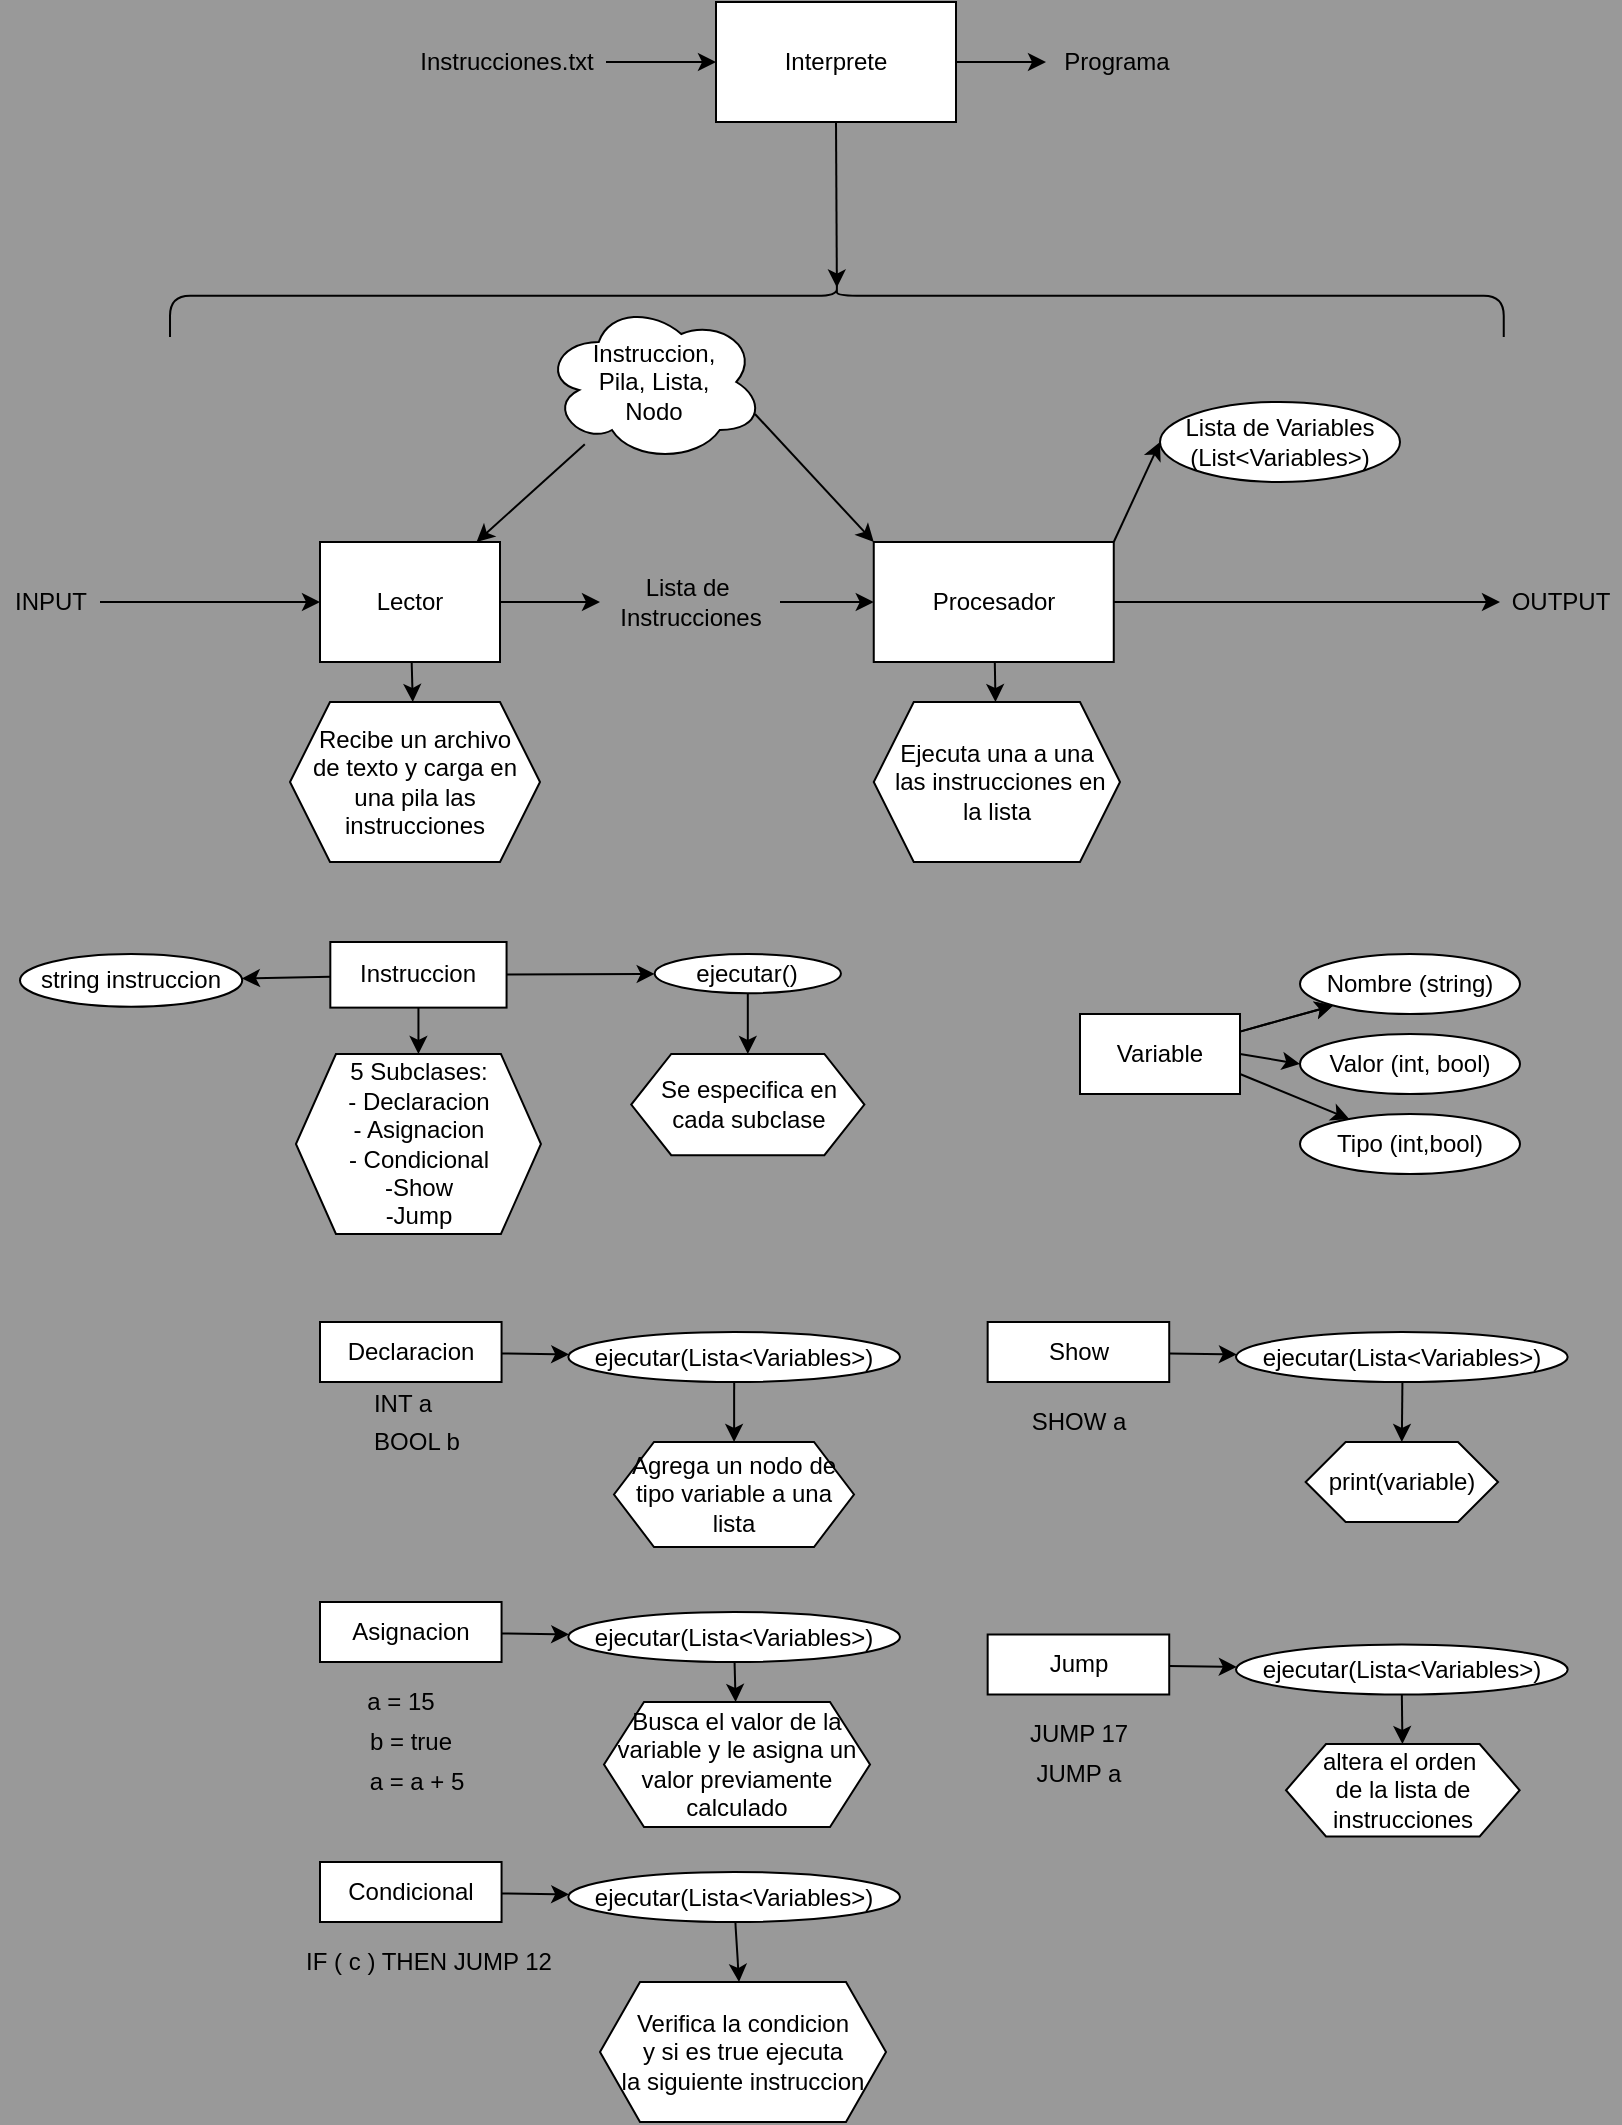 <mxfile>
    <diagram id="c-WIFIiZR4RfCXL9EPzi" name="Page-1">
        <mxGraphModel dx="1186" dy="469" grid="1" gridSize="10" guides="1" tooltips="1" connect="1" arrows="1" fold="1" page="1" pageScale="1" pageWidth="850" pageHeight="1100" background="#999999" math="0" shadow="0">
            <root>
                <mxCell id="0"/>
                <mxCell id="1" parent="0"/>
                <mxCell id="8" value="" style="edgeStyle=none;html=1;" edge="1" parent="1" source="2" target="6">
                    <mxGeometry relative="1" as="geometry"/>
                </mxCell>
                <mxCell id="17" style="edgeStyle=none;html=1;exitX=0.5;exitY=1;exitDx=0;exitDy=0;entryX=0.1;entryY=0.5;entryDx=0;entryDy=0;entryPerimeter=0;" edge="1" parent="1" source="2" target="14">
                    <mxGeometry relative="1" as="geometry"/>
                </mxCell>
                <mxCell id="2" value="Interprete" style="whiteSpace=wrap;html=1;" vertex="1" parent="1">
                    <mxGeometry x="378" y="20" width="120" height="60" as="geometry"/>
                </mxCell>
                <mxCell id="5" value="" style="edgeStyle=none;html=1;" edge="1" parent="1" source="4" target="2">
                    <mxGeometry relative="1" as="geometry"/>
                </mxCell>
                <mxCell id="4" value="Instrucciones.txt" style="text;html=1;align=center;verticalAlign=middle;resizable=0;points=[];autosize=1;strokeColor=none;fillColor=none;" vertex="1" parent="1">
                    <mxGeometry x="223" y="40" width="100" height="20" as="geometry"/>
                </mxCell>
                <mxCell id="6" value="Programa" style="text;html=1;align=center;verticalAlign=middle;resizable=0;points=[];autosize=1;strokeColor=none;fillColor=none;" vertex="1" parent="1">
                    <mxGeometry x="543" y="40" width="70" height="20" as="geometry"/>
                </mxCell>
                <mxCell id="14" value="" style="shape=curlyBracket;whiteSpace=wrap;html=1;rounded=1;flipH=1;rotation=-90;size=0.25;" vertex="1" parent="1">
                    <mxGeometry x="424.69" y="-159.68" width="27.5" height="666.87" as="geometry"/>
                </mxCell>
                <mxCell id="24" value="" style="edgeStyle=none;html=1;" edge="1" parent="1" source="18" target="23">
                    <mxGeometry relative="1" as="geometry"/>
                </mxCell>
                <mxCell id="38" value="" style="edgeStyle=none;html=1;" edge="1" parent="1" source="18" target="37">
                    <mxGeometry relative="1" as="geometry"/>
                </mxCell>
                <mxCell id="18" value="Lector" style="whiteSpace=wrap;html=1;" vertex="1" parent="1">
                    <mxGeometry x="180" y="290" width="90" height="60" as="geometry"/>
                </mxCell>
                <mxCell id="20" value="" style="edgeStyle=none;html=1;" edge="1" parent="1" source="19" target="18">
                    <mxGeometry relative="1" as="geometry"/>
                </mxCell>
                <mxCell id="19" value="INPUT" style="text;html=1;align=center;verticalAlign=middle;resizable=0;points=[];autosize=1;strokeColor=none;fillColor=none;" vertex="1" parent="1">
                    <mxGeometry x="20" y="310" width="50" height="20" as="geometry"/>
                </mxCell>
                <mxCell id="29" value="" style="edgeStyle=none;html=1;" edge="1" parent="1" source="23" target="28">
                    <mxGeometry relative="1" as="geometry"/>
                </mxCell>
                <mxCell id="23" value="Lista de&amp;nbsp;&lt;br&gt;Instrucciones" style="text;html=1;align=center;verticalAlign=middle;resizable=0;points=[];autosize=1;strokeColor=none;fillColor=none;" vertex="1" parent="1">
                    <mxGeometry x="320" y="305" width="90" height="30" as="geometry"/>
                </mxCell>
                <mxCell id="27" value="" style="edgeStyle=none;html=1;" edge="1" parent="1" source="26" target="18">
                    <mxGeometry relative="1" as="geometry"/>
                </mxCell>
                <mxCell id="33" style="edgeStyle=none;html=1;exitX=0.96;exitY=0.7;exitDx=0;exitDy=0;exitPerimeter=0;entryX=0;entryY=0;entryDx=0;entryDy=0;" edge="1" parent="1" source="26" target="28">
                    <mxGeometry relative="1" as="geometry"/>
                </mxCell>
                <mxCell id="26" value="Instruccion,&lt;br&gt;Pila, Lista, &lt;br&gt;Nodo" style="ellipse;shape=cloud;whiteSpace=wrap;html=1;" vertex="1" parent="1">
                    <mxGeometry x="291.88" y="170" width="110" height="80" as="geometry"/>
                </mxCell>
                <mxCell id="31" value="" style="edgeStyle=none;html=1;" edge="1" parent="1" source="28" target="30">
                    <mxGeometry relative="1" as="geometry"/>
                </mxCell>
                <mxCell id="40" value="" style="edgeStyle=none;html=1;" edge="1" parent="1" source="28" target="39">
                    <mxGeometry relative="1" as="geometry"/>
                </mxCell>
                <mxCell id="58" style="edgeStyle=none;html=1;exitX=1;exitY=0;exitDx=0;exitDy=0;entryX=0;entryY=0.5;entryDx=0;entryDy=0;" edge="1" parent="1" source="28" target="59">
                    <mxGeometry relative="1" as="geometry">
                        <mxPoint x="620" y="260" as="targetPoint"/>
                    </mxGeometry>
                </mxCell>
                <mxCell id="28" value="Procesador" style="whiteSpace=wrap;html=1;" vertex="1" parent="1">
                    <mxGeometry x="456.88" y="290" width="120" height="60" as="geometry"/>
                </mxCell>
                <mxCell id="30" value="OUTPUT" style="text;html=1;align=center;verticalAlign=middle;resizable=0;points=[];autosize=1;strokeColor=none;fillColor=none;" vertex="1" parent="1">
                    <mxGeometry x="770" y="310" width="60" height="20" as="geometry"/>
                </mxCell>
                <mxCell id="37" value="Recibe un archivo&lt;br&gt;de texto y carga en&lt;br&gt;una pila las instrucciones" style="shape=hexagon;perimeter=hexagonPerimeter2;whiteSpace=wrap;html=1;fixedSize=1;" vertex="1" parent="1">
                    <mxGeometry x="165" y="370" width="125" height="80" as="geometry"/>
                </mxCell>
                <mxCell id="39" value="Ejecuta una a una&lt;br&gt;&amp;nbsp;las instrucciones en la lista" style="shape=hexagon;perimeter=hexagonPerimeter2;whiteSpace=wrap;html=1;fixedSize=1;" vertex="1" parent="1">
                    <mxGeometry x="456.88" y="370" width="123.12" height="80" as="geometry"/>
                </mxCell>
                <mxCell id="47" value="" style="edgeStyle=none;html=1;" edge="1" parent="1" source="41" target="46">
                    <mxGeometry relative="1" as="geometry"/>
                </mxCell>
                <mxCell id="62" value="" style="edgeStyle=none;html=1;" edge="1" parent="1" source="41" target="61">
                    <mxGeometry relative="1" as="geometry"/>
                </mxCell>
                <mxCell id="76" value="" style="edgeStyle=none;html=1;" edge="1" parent="1" source="41" target="75">
                    <mxGeometry relative="1" as="geometry"/>
                </mxCell>
                <mxCell id="41" value="Instruccion" style="whiteSpace=wrap;html=1;" vertex="1" parent="1">
                    <mxGeometry x="185.16" y="490" width="88.12" height="32.81" as="geometry"/>
                </mxCell>
                <mxCell id="46" value="5 Subclases:&lt;br&gt;- Declaracion&lt;br&gt;- Asignacion&lt;br&gt;- Condicional&lt;br&gt;-Show&lt;br&gt;-Jump" style="shape=hexagon;perimeter=hexagonPerimeter2;whiteSpace=wrap;html=1;fixedSize=1;" vertex="1" parent="1">
                    <mxGeometry x="167.97" y="546" width="122.5" height="90" as="geometry"/>
                </mxCell>
                <mxCell id="50" value="" style="edgeStyle=none;html=1;" edge="1" parent="1" source="48" target="49">
                    <mxGeometry relative="1" as="geometry"/>
                </mxCell>
                <mxCell id="51" value="" style="edgeStyle=none;html=1;" edge="1" parent="1" source="48" target="49">
                    <mxGeometry relative="1" as="geometry"/>
                </mxCell>
                <mxCell id="55" style="edgeStyle=none;html=1;exitX=1;exitY=0.75;exitDx=0;exitDy=0;" edge="1" parent="1" source="48" target="54">
                    <mxGeometry relative="1" as="geometry"/>
                </mxCell>
                <mxCell id="57" style="edgeStyle=none;html=1;exitX=1;exitY=0.5;exitDx=0;exitDy=0;entryX=0;entryY=0.5;entryDx=0;entryDy=0;" edge="1" parent="1" source="48" target="52">
                    <mxGeometry relative="1" as="geometry"/>
                </mxCell>
                <mxCell id="48" value="Variable" style="whiteSpace=wrap;html=1;" vertex="1" parent="1">
                    <mxGeometry x="560" y="526" width="80" height="40" as="geometry"/>
                </mxCell>
                <mxCell id="49" value="Nombre (string)" style="ellipse;whiteSpace=wrap;html=1;" vertex="1" parent="1">
                    <mxGeometry x="670" y="496" width="110" height="30" as="geometry"/>
                </mxCell>
                <mxCell id="52" value="Valor (int, bool)" style="ellipse;whiteSpace=wrap;html=1;" vertex="1" parent="1">
                    <mxGeometry x="670" y="536" width="110" height="30" as="geometry"/>
                </mxCell>
                <mxCell id="54" value="Tipo (int,bool)" style="ellipse;whiteSpace=wrap;html=1;" vertex="1" parent="1">
                    <mxGeometry x="670" y="576" width="110" height="30" as="geometry"/>
                </mxCell>
                <mxCell id="59" value="Lista de Variables&lt;br&gt;(List&amp;lt;Variables&amp;gt;)" style="ellipse;whiteSpace=wrap;html=1;" vertex="1" parent="1">
                    <mxGeometry x="600" y="220" width="120" height="40" as="geometry"/>
                </mxCell>
                <mxCell id="64" value="" style="edgeStyle=none;html=1;" edge="1" parent="1" source="61" target="63">
                    <mxGeometry relative="1" as="geometry"/>
                </mxCell>
                <mxCell id="61" value="ejecutar()" style="ellipse;whiteSpace=wrap;html=1;" vertex="1" parent="1">
                    <mxGeometry x="347.34" y="496" width="93.13" height="19.6" as="geometry"/>
                </mxCell>
                <mxCell id="63" value="Se especifica en cada subclase" style="shape=hexagon;perimeter=hexagonPerimeter2;whiteSpace=wrap;html=1;fixedSize=1;" vertex="1" parent="1">
                    <mxGeometry x="335.62" y="546" width="116.57" height="50.6" as="geometry"/>
                </mxCell>
                <mxCell id="68" value="" style="edgeStyle=none;html=1;" edge="1" parent="1" source="65" target="67">
                    <mxGeometry relative="1" as="geometry"/>
                </mxCell>
                <mxCell id="65" value="Declaracion" style="whiteSpace=wrap;html=1;" vertex="1" parent="1">
                    <mxGeometry x="180" y="680" width="90.78" height="30" as="geometry"/>
                </mxCell>
                <mxCell id="70" value="" style="edgeStyle=none;html=1;" edge="1" parent="1" source="67" target="69">
                    <mxGeometry relative="1" as="geometry"/>
                </mxCell>
                <mxCell id="67" value="ejecutar(Lista&amp;lt;Variables&amp;gt;)" style="ellipse;whiteSpace=wrap;html=1;" vertex="1" parent="1">
                    <mxGeometry x="304.17" y="685" width="165.83" height="25" as="geometry"/>
                </mxCell>
                <mxCell id="69" value="Agrega un nodo de tipo variable a una lista" style="shape=hexagon;perimeter=hexagonPerimeter2;whiteSpace=wrap;html=1;fixedSize=1;" vertex="1" parent="1">
                    <mxGeometry x="327" y="740" width="120" height="52.5" as="geometry"/>
                </mxCell>
                <mxCell id="75" value="string instruccion" style="ellipse;whiteSpace=wrap;html=1;" vertex="1" parent="1">
                    <mxGeometry x="30" y="496" width="111.1" height="26.4" as="geometry"/>
                </mxCell>
                <mxCell id="77" value="" style="edgeStyle=none;html=1;" edge="1" parent="1" source="78" target="80">
                    <mxGeometry relative="1" as="geometry"/>
                </mxCell>
                <mxCell id="78" value="Asignacion" style="whiteSpace=wrap;html=1;" vertex="1" parent="1">
                    <mxGeometry x="180" y="820" width="90.78" height="30" as="geometry"/>
                </mxCell>
                <mxCell id="79" value="" style="edgeStyle=none;html=1;" edge="1" parent="1" source="80" target="81">
                    <mxGeometry relative="1" as="geometry"/>
                </mxCell>
                <mxCell id="80" value="ejecutar(Lista&amp;lt;Variables&amp;gt;)" style="ellipse;whiteSpace=wrap;html=1;" vertex="1" parent="1">
                    <mxGeometry x="304.17" y="825" width="165.83" height="25" as="geometry"/>
                </mxCell>
                <mxCell id="81" value="Busca el valor de la variable y le asigna un valor previamente calculado" style="shape=hexagon;perimeter=hexagonPerimeter2;whiteSpace=wrap;html=1;fixedSize=1;" vertex="1" parent="1">
                    <mxGeometry x="322" y="870" width="133" height="62.5" as="geometry"/>
                </mxCell>
                <mxCell id="82" value="INT a" style="text;html=1;align=center;verticalAlign=middle;resizable=0;points=[];autosize=1;strokeColor=none;fillColor=none;" vertex="1" parent="1">
                    <mxGeometry x="201" y="711" width="40" height="20" as="geometry"/>
                </mxCell>
                <mxCell id="83" value="BOOL b" style="text;html=1;align=center;verticalAlign=middle;resizable=0;points=[];autosize=1;strokeColor=none;fillColor=none;" vertex="1" parent="1">
                    <mxGeometry x="197.5" y="730" width="60" height="20" as="geometry"/>
                </mxCell>
                <mxCell id="84" value="a = 15" style="text;html=1;align=center;verticalAlign=middle;resizable=0;points=[];autosize=1;strokeColor=none;fillColor=none;" vertex="1" parent="1">
                    <mxGeometry x="195" y="860" width="50" height="20" as="geometry"/>
                </mxCell>
                <mxCell id="85" value="b = true" style="text;html=1;align=center;verticalAlign=middle;resizable=0;points=[];autosize=1;strokeColor=none;fillColor=none;" vertex="1" parent="1">
                    <mxGeometry x="195.39" y="880" width="60" height="20" as="geometry"/>
                </mxCell>
                <mxCell id="86" value="a = a + 5" style="text;html=1;align=center;verticalAlign=middle;resizable=0;points=[];autosize=1;strokeColor=none;fillColor=none;" vertex="1" parent="1">
                    <mxGeometry x="197.5" y="900" width="60" height="20" as="geometry"/>
                </mxCell>
                <mxCell id="95" value="" style="edgeStyle=none;html=1;" edge="1" parent="1" source="96" target="98">
                    <mxGeometry relative="1" as="geometry"/>
                </mxCell>
                <mxCell id="96" value="Condicional" style="whiteSpace=wrap;html=1;" vertex="1" parent="1">
                    <mxGeometry x="180" y="950" width="90.78" height="30" as="geometry"/>
                </mxCell>
                <mxCell id="97" value="" style="edgeStyle=none;html=1;" edge="1" parent="1" source="98" target="99">
                    <mxGeometry relative="1" as="geometry"/>
                </mxCell>
                <mxCell id="98" value="ejecutar(Lista&amp;lt;Variables&amp;gt;)" style="ellipse;whiteSpace=wrap;html=1;" vertex="1" parent="1">
                    <mxGeometry x="304.17" y="955" width="165.83" height="25" as="geometry"/>
                </mxCell>
                <mxCell id="99" value="Verifica la condicion&lt;br&gt;y si es true ejecuta&lt;br&gt;la siguiente instruccion" style="shape=hexagon;perimeter=hexagonPerimeter2;whiteSpace=wrap;html=1;fixedSize=1;" vertex="1" parent="1">
                    <mxGeometry x="320" y="1010" width="143" height="70" as="geometry"/>
                </mxCell>
                <mxCell id="101" value="IF ( c ) THEN JUMP 12" style="text;html=1;align=center;verticalAlign=middle;resizable=0;points=[];autosize=1;strokeColor=none;fillColor=none;" vertex="1" parent="1">
                    <mxGeometry x="164.17" y="990" width="140" height="20" as="geometry"/>
                </mxCell>
                <mxCell id="103" value="" style="edgeStyle=none;html=1;" edge="1" parent="1" source="104" target="106">
                    <mxGeometry relative="1" as="geometry"/>
                </mxCell>
                <mxCell id="104" value="Show" style="whiteSpace=wrap;html=1;" vertex="1" parent="1">
                    <mxGeometry x="513.83" y="680" width="90.78" height="30" as="geometry"/>
                </mxCell>
                <mxCell id="105" value="" style="edgeStyle=none;html=1;" edge="1" parent="1" source="106" target="107">
                    <mxGeometry relative="1" as="geometry"/>
                </mxCell>
                <mxCell id="106" value="ejecutar(Lista&amp;lt;Variables&amp;gt;)" style="ellipse;whiteSpace=wrap;html=1;" vertex="1" parent="1">
                    <mxGeometry x="638" y="685" width="165.83" height="25" as="geometry"/>
                </mxCell>
                <mxCell id="107" value="print(variable)" style="shape=hexagon;perimeter=hexagonPerimeter2;whiteSpace=wrap;html=1;fixedSize=1;" vertex="1" parent="1">
                    <mxGeometry x="672.83" y="740" width="96.17" height="40" as="geometry"/>
                </mxCell>
                <mxCell id="108" value="SHOW a" style="text;html=1;align=center;verticalAlign=middle;resizable=0;points=[];autosize=1;strokeColor=none;fillColor=none;" vertex="1" parent="1">
                    <mxGeometry x="529.22" y="720" width="60" height="20" as="geometry"/>
                </mxCell>
                <mxCell id="109" value="" style="edgeStyle=none;html=1;" edge="1" parent="1" source="110" target="112">
                    <mxGeometry relative="1" as="geometry"/>
                </mxCell>
                <mxCell id="110" value="Jump" style="whiteSpace=wrap;html=1;" vertex="1" parent="1">
                    <mxGeometry x="513.83" y="836.25" width="90.78" height="30" as="geometry"/>
                </mxCell>
                <mxCell id="111" value="" style="edgeStyle=none;html=1;" edge="1" parent="1" source="112" target="113">
                    <mxGeometry relative="1" as="geometry"/>
                </mxCell>
                <mxCell id="112" value="ejecutar(Lista&amp;lt;Variables&amp;gt;)" style="ellipse;whiteSpace=wrap;html=1;" vertex="1" parent="1">
                    <mxGeometry x="638" y="841.25" width="165.83" height="25" as="geometry"/>
                </mxCell>
                <mxCell id="113" value="altera el orden&amp;nbsp;&lt;br&gt;de la lista de instrucciones" style="shape=hexagon;perimeter=hexagonPerimeter2;whiteSpace=wrap;html=1;fixedSize=1;" vertex="1" parent="1">
                    <mxGeometry x="663" y="891" width="116.83" height="46.25" as="geometry"/>
                </mxCell>
                <mxCell id="114" value="JUMP 17" style="text;html=1;align=center;verticalAlign=middle;resizable=0;points=[];autosize=1;strokeColor=none;fillColor=none;" vertex="1" parent="1">
                    <mxGeometry x="529.22" y="876.25" width="60" height="20" as="geometry"/>
                </mxCell>
                <mxCell id="115" value="JUMP a" style="text;html=1;align=center;verticalAlign=middle;resizable=0;points=[];autosize=1;strokeColor=none;fillColor=none;" vertex="1" parent="1">
                    <mxGeometry x="529.22" y="896.25" width="60" height="20" as="geometry"/>
                </mxCell>
            </root>
        </mxGraphModel>
    </diagram>
</mxfile>